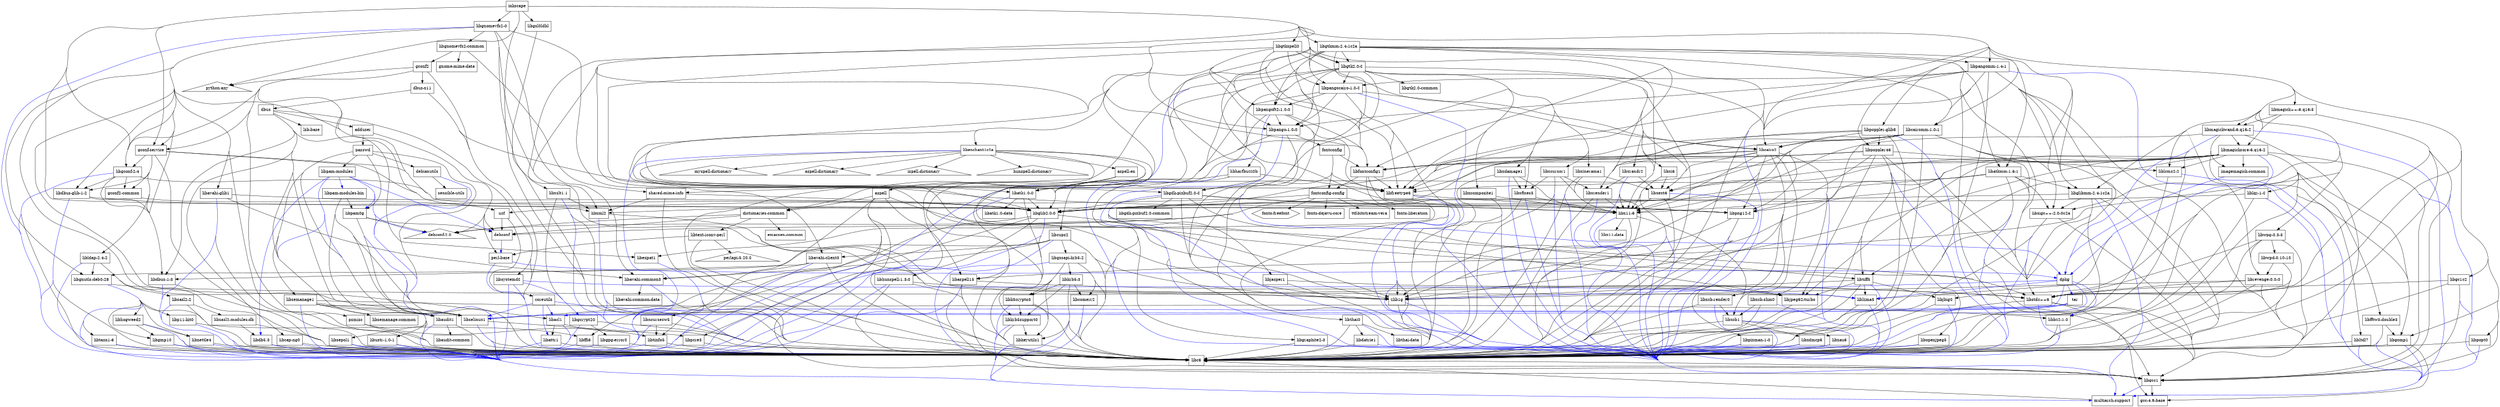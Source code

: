 digraph packages {
concentrate=true;
size="30,40";
"inkscape" -> "python:any";
"inkscape" -> "gconf-service";
"inkscape" -> "libaspell15";
"inkscape" -> "libatk1.0-0";
"inkscape" -> "libatkmm-1.6-1";
"inkscape" -> "libc6";
"inkscape" -> "libcairo2";
"inkscape" -> "libcairomm-1.0-1";
"inkscape" -> "libfontconfig1";
"inkscape" -> "libfreetype6";
"inkscape" -> "libgc1c2";
"inkscape" -> "libgcc1";
"inkscape" -> "libgconf-2-4";
"inkscape" -> "libgdk-pixbuf2.0-0";
"inkscape" -> "libglib2.0-0";
"inkscape" -> "libglibmm-2.4-1c2a";
"inkscape" -> "libgnomevfs2-0";
"inkscape" -> "libgomp1";
"inkscape" -> "libgsl0ldbl";
"inkscape" -> "libgtk2.0-0";
"inkscape" -> "libgtkmm-2.4-1c2a";
"inkscape" -> "libgtkspell0";
"inkscape" -> "liblcms2-2";
"inkscape" -> "libmagick++-6.q16-5";
"inkscape" -> "libmagickcore-6.q16-2";
"inkscape" -> "libmagickwand-6.q16-2";
"inkscape" -> "libpango-1.0-0";
"inkscape" -> "libpangocairo-1.0-0";
"inkscape" -> "libpangoft2-1.0-0";
"inkscape" -> "libpangomm-1.4-1";
"inkscape" -> "libpng12-0";
"inkscape" -> "libpoppler-glib8";
"inkscape" -> "libpoppler46";
"inkscape" -> "libpopt0";
"inkscape" -> "librevenge-0.0-0";
"inkscape" -> "libsigc++-2.0-0c2a";
"inkscape" -> "libstdc++6";
"inkscape" -> "libwpg-0.3-3";
"inkscape" -> "libx11-6";
"inkscape" -> "libxml2";
"inkscape" -> "libxslt1.1";
"inkscape" -> "zlib1g";
"libcairo2" -> "libc6";
"libcairo2" -> "libfontconfig1";
"libcairo2" -> "libfreetype6";
"libcairo2" -> "libpixman-1-0";
"libcairo2" -> "libpng12-0";
"libcairo2" -> "libx11-6";
"libcairo2" -> "libxcb-render0";
"libcairo2" -> "libxcb-shm0";
"libcairo2" -> "libxcb1";
"libcairo2" -> "libxext6";
"libcairo2" -> "libxrender1";
"libcairo2" -> "zlib1g";
"libcairo2" -> "multiarch-support"[color=blue];
"libxml2" -> "libc6";
"libxml2" -> "liblzma5";
"libxml2" -> "zlib1g";
"libxml2" -> "multiarch-support"[color=blue];
"libgsl0ldbl" -> "libc6";
"libgtk2.0-0" -> "libgtk2.0-common";
"libgtk2.0-0" -> "libatk1.0-0";
"libgtk2.0-0" -> "libc6";
"libgtk2.0-0" -> "libcairo2";
"libgtk2.0-0" -> "libcups2";
"libgtk2.0-0" -> "libfontconfig1";
"libgtk2.0-0" -> "libfreetype6";
"libgtk2.0-0" -> "libgdk-pixbuf2.0-0";
"libgtk2.0-0" -> "libglib2.0-0";
"libgtk2.0-0" -> "libpango-1.0-0";
"libgtk2.0-0" -> "libpangocairo-1.0-0";
"libgtk2.0-0" -> "libpangoft2-1.0-0";
"libgtk2.0-0" -> "libx11-6";
"libgtk2.0-0" -> "libxcomposite1";
"libgtk2.0-0" -> "libxcursor1";
"libgtk2.0-0" -> "libxdamage1";
"libgtk2.0-0" -> "libxext6";
"libgtk2.0-0" -> "libxfixes3";
"libgtk2.0-0" -> "libxi6";
"libgtk2.0-0" -> "libxinerama1";
"libgtk2.0-0" -> "libxrandr2";
"libgtk2.0-0" -> "libxrender1";
"libgtk2.0-0" -> "shared-mime-info";
"libgtk2.0-0" -> "multiarch-support"[color=blue];
"libatkmm-1.6-1" -> "libatk1.0-0";
"libatkmm-1.6-1" -> "libc6";
"libatkmm-1.6-1" -> "libgcc1";
"libatkmm-1.6-1" -> "libglib2.0-0";
"libatkmm-1.6-1" -> "libglibmm-2.4-1c2a";
"libatkmm-1.6-1" -> "libsigc++-2.0-0c2a";
"libatkmm-1.6-1" -> "libstdc++6";
"libatkmm-1.6-1" -> "multiarch-support"[color=blue];
"libxcb-shm0" -> "libc6";
"libxcb-shm0" -> "libxcb1";
"libxcb-shm0" -> "multiarch-support"[color=blue];
"libgnomevfs2-0" -> "gconf-service";
"libgnomevfs2-0" -> "libacl1";
"libgnomevfs2-0" -> "libavahi-client3";
"libgnomevfs2-0" -> "libavahi-common3";
"libgnomevfs2-0" -> "libavahi-glib1";
"libgnomevfs2-0" -> "libc6";
"libgnomevfs2-0" -> "libdbus-1-3";
"libgnomevfs2-0" -> "libdbus-glib-1-2";
"libgnomevfs2-0" -> "libgconf-2-4";
"libgnomevfs2-0" -> "libglib2.0-0";
"libgnomevfs2-0" -> "libgnutls-deb0-28";
"libgnomevfs2-0" -> "libselinux1";
"libgnomevfs2-0" -> "libxml2";
"libgnomevfs2-0" -> "zlib1g";
"libgnomevfs2-0" -> "libgnomevfs2-common";
"libgnomevfs2-0" -> "multiarch-support"[color=blue];
"libgconf-2-4" -> "libc6";
"libgconf-2-4" -> "libdbus-1-3";
"libgconf-2-4" -> "libdbus-glib-1-2";
"libgconf-2-4" -> "libglib2.0-0";
"libgconf-2-4" -> "gconf2-common";
"libgconf-2-4" -> "multiarch-support"[color=blue];
"libxslt1.1" -> "libc6";
"libxslt1.1" -> "libgcrypt20";
"libxslt1.1" -> "libxml2";
"libxslt1.1" -> "multiarch-support"[color=blue];
"libmagickwand-6.q16-2" -> "libc6";
"libmagickwand-6.q16-2" -> "libgcc1";
"libmagickwand-6.q16-2" -> "libgomp1";
"libmagickwand-6.q16-2" -> "libmagickcore-6.q16-2";
"libmagickwand-6.q16-2" -> "libx11-6";
"libmagickwand-6.q16-2" -> "imagemagick-common";
"libmagickwand-6.q16-2" -> "multiarch-support"[color=blue];
"libmagickwand-6.q16-2" -> "dpkg"[color=blue];
"libxinerama1" -> "libc6";
"libxinerama1" -> "libx11-6";
"libxinerama1" -> "libxext6";
"libxinerama1" -> "multiarch-support"[color=blue];
"libgdk-pixbuf2.0-0" -> "libc6";
"libgdk-pixbuf2.0-0" -> "libglib2.0-0";
"libgdk-pixbuf2.0-0" -> "libjasper1";
"libgdk-pixbuf2.0-0" -> "libjpeg62-turbo";
"libgdk-pixbuf2.0-0" -> "libpng12-0";
"libgdk-pixbuf2.0-0" -> "libtiff5";
"libgdk-pixbuf2.0-0" -> "libx11-6";
"libgdk-pixbuf2.0-0" -> "libgdk-pixbuf2.0-common";
"libgdk-pixbuf2.0-0" -> "multiarch-support"[color=blue];
"zlib1g" -> "libc6";
"zlib1g" -> "multiarch-support"[color=blue];
"libxcomposite1" -> "libc6";
"libxcomposite1" -> "libx11-6";
"libxcomposite1" -> "multiarch-support"[color=blue];
"libxdamage1" -> "libc6";
"libxdamage1" -> "libx11-6";
"libxdamage1" -> "libxfixes3";
"libxdamage1" -> "multiarch-support"[color=blue];
"libmagick++-6.q16-5" -> "libc6";
"libmagick++-6.q16-5" -> "libgcc1";
"libmagick++-6.q16-5" -> "libmagickcore-6.q16-2";
"libmagick++-6.q16-5" -> "libmagickwand-6.q16-2";
"libmagick++-6.q16-5" -> "libstdc++6";
"libmagick++-6.q16-5" -> "multiarch-support"[color=blue];
"libjpeg62-turbo" -> "libc6";
"imagemagick-common" -> "dpkg"[color=blue];
"libstdc++6" -> "gcc-4.9-base";
"libstdc++6" -> "libc6";
"libstdc++6" -> "libgcc1";
"libstdc++6" -> "multiarch-support"[color=blue];
"libmagickcore-6.q16-2" -> "libbz2-1.0";
"libmagickcore-6.q16-2" -> "libc6";
"libmagickcore-6.q16-2" -> "libfftw3-double3";
"libmagickcore-6.q16-2" -> "libfontconfig1";
"libmagickcore-6.q16-2" -> "libfreetype6";
"libmagickcore-6.q16-2" -> "libgcc1";
"libmagickcore-6.q16-2" -> "libgomp1";
"libmagickcore-6.q16-2" -> "libjbig0";
"libmagickcore-6.q16-2" -> "libjpeg62-turbo";
"libmagickcore-6.q16-2" -> "liblcms2-2";
"libmagickcore-6.q16-2" -> "liblqr-1-0";
"libmagickcore-6.q16-2" -> "libltdl7";
"libmagickcore-6.q16-2" -> "liblzma5";
"libmagickcore-6.q16-2" -> "libpng12-0";
"libmagickcore-6.q16-2" -> "libtiff5";
"libmagickcore-6.q16-2" -> "libx11-6";
"libmagickcore-6.q16-2" -> "libxext6";
"libmagickcore-6.q16-2" -> "libxml2";
"libmagickcore-6.q16-2" -> "zlib1g";
"libmagickcore-6.q16-2" -> "imagemagick-common";
"libmagickcore-6.q16-2" -> "multiarch-support"[color=blue];
"libmagickcore-6.q16-2" -> "dpkg"[color=blue];
"libx11-6" -> "libc6";
"libx11-6" -> "libxcb1";
"libx11-6" -> "libx11-data";
"libx11-6" -> "multiarch-support"[color=blue];
"libxrandr2" -> "libc6";
"libxrandr2" -> "libx11-6";
"libxrandr2" -> "libxext6";
"libxrandr2" -> "libxrender1";
"libxrandr2" -> "multiarch-support"[color=blue];
"shared-mime-info" -> "libc6";
"shared-mime-info" -> "libglib2.0-0";
"shared-mime-info" -> "libxml2";
"libgcrypt20" -> "libc6";
"libgcrypt20" -> "libgpg-error0";
"libgcrypt20" -> "multiarch-support"[color=blue];
"libpangomm-1.4-1" -> "libc6";
"libpangomm-1.4-1" -> "libcairo2";
"libpangomm-1.4-1" -> "libcairomm-1.0-1";
"libpangomm-1.4-1" -> "libgcc1";
"libpangomm-1.4-1" -> "libglib2.0-0";
"libpangomm-1.4-1" -> "libglibmm-2.4-1c2a";
"libpangomm-1.4-1" -> "libpango-1.0-0";
"libpangomm-1.4-1" -> "libpangocairo-1.0-0";
"libpangomm-1.4-1" -> "libsigc++-2.0-0c2a";
"libpangomm-1.4-1" -> "libstdc++6";
"libpangomm-1.4-1" -> "multiarch-support"[color=blue];
"liblqr-1-0" -> "libc6";
"liblqr-1-0" -> "libglib2.0-0";
"liblqr-1-0" -> "multiarch-support"[color=blue];
"libdbus-glib-1-2" -> "libc6";
"libdbus-glib-1-2" -> "libdbus-1-3";
"libdbus-glib-1-2" -> "libglib2.0-0";
"libdbus-glib-1-2" -> "multiarch-support"[color=blue];
"liblcms2-2" -> "libc6";
"liblcms2-2" -> "multiarch-support"[color=blue];
"libxfixes3" -> "libc6";
"libxfixes3" -> "libx11-6";
"libxfixes3" -> "multiarch-support"[color=blue];
"multiarch-support" -> "libc6";
"libatk1.0-0" -> "libc6";
"libatk1.0-0" -> "libglib2.0-0";
"libatk1.0-0" -> "libatk1.0-data";
"libatk1.0-0" -> "multiarch-support"[color=blue];
"libwpg-0.3-3" -> "libc6";
"libwpg-0.3-3" -> "libgcc1";
"libwpg-0.3-3" -> "librevenge-0.0-0";
"libwpg-0.3-3" -> "libstdc++6";
"libwpg-0.3-3" -> "libwpd-0.10-10";
"libgtkmm-2.4-1c2a" -> "libatk1.0-0";
"libgtkmm-2.4-1c2a" -> "libatkmm-1.6-1";
"libgtkmm-2.4-1c2a" -> "libc6";
"libgtkmm-2.4-1c2a" -> "libcairo2";
"libgtkmm-2.4-1c2a" -> "libcairomm-1.0-1";
"libgtkmm-2.4-1c2a" -> "libfontconfig1";
"libgtkmm-2.4-1c2a" -> "libfreetype6";
"libgtkmm-2.4-1c2a" -> "libgcc1";
"libgtkmm-2.4-1c2a" -> "libgdk-pixbuf2.0-0";
"libgtkmm-2.4-1c2a" -> "libglib2.0-0";
"libgtkmm-2.4-1c2a" -> "libglibmm-2.4-1c2a";
"libgtkmm-2.4-1c2a" -> "libgtk2.0-0";
"libgtkmm-2.4-1c2a" -> "libpango-1.0-0";
"libgtkmm-2.4-1c2a" -> "libpangocairo-1.0-0";
"libgtkmm-2.4-1c2a" -> "libpangoft2-1.0-0";
"libgtkmm-2.4-1c2a" -> "libpangomm-1.4-1";
"libgtkmm-2.4-1c2a" -> "libsigc++-2.0-0c2a";
"libgtkmm-2.4-1c2a" -> "libstdc++6";
"libgtkmm-2.4-1c2a" -> "multiarch-support"[color=blue];
"libxext6" -> "libc6";
"libxext6" -> "libx11-6";
"libxext6" -> "multiarch-support"[color=blue];
"gconf2-common" -> "ucf";
"libaspell15" -> "libc6";
"libaspell15" -> "libgcc1";
"libaspell15" -> "libstdc++6";
"libaspell15" -> "multiarch-support"[color=blue];
"libltdl7" -> "libc6";
"libltdl7" -> "multiarch-support"[color=blue];
"libgnutls-deb0-28" -> "libc6";
"libgnutls-deb0-28" -> "libgmp10";
"libgnutls-deb0-28" -> "libhogweed2";
"libgnutls-deb0-28" -> "libnettle4";
"libgnutls-deb0-28" -> "libp11-kit0";
"libgnutls-deb0-28" -> "libtasn1-6";
"libgnutls-deb0-28" -> "zlib1g";
"libgnutls-deb0-28" -> "multiarch-support"[color=blue];
"dpkg" -> "libbz2-1.0"[color=blue];
"dpkg" -> "libc6"[color=blue];
"dpkg" -> "liblzma5"[color=blue];
"dpkg" -> "libselinux1"[color=blue];
"dpkg" -> "zlib1g"[color=blue];
"dpkg" -> "tar"[color=blue];
"libcairomm-1.0-1" -> "libc6";
"libcairomm-1.0-1" -> "libcairo2";
"libcairomm-1.0-1" -> "libfreetype6";
"libcairomm-1.0-1" -> "libgcc1";
"libcairomm-1.0-1" -> "libpng12-0";
"libcairomm-1.0-1" -> "libsigc++-2.0-0c2a";
"libcairomm-1.0-1" -> "libstdc++6";
"libcairomm-1.0-1" -> "libx11-6";
"libcairomm-1.0-1" -> "libxext6";
"libcairomm-1.0-1" -> "libxrender1";
"libcairomm-1.0-1" -> "zlib1g";
"libpopt0" -> "libc6";
"libpopt0" -> "multiarch-support"[color=blue];
"libgomp1" -> "gcc-4.9-base";
"libgomp1" -> "libc6";
"libgomp1" -> "multiarch-support"[color=blue];
"libxi6" -> "libc6";
"libxi6" -> "libx11-6";
"libxi6" -> "libxext6";
"libxi6" -> "multiarch-support"[color=blue];
"libpng12-0" -> "libc6";
"libpng12-0" -> "zlib1g";
"libpng12-0" -> "multiarch-support"[color=blue];
"libpango-1.0-0" -> "fontconfig";
"libpango-1.0-0" -> "libc6";
"libpango-1.0-0" -> "libglib2.0-0";
"libpango-1.0-0" -> "libthai0";
"libpango-1.0-0" -> "multiarch-support"[color=blue];
"libxcursor1" -> "libc6";
"libxcursor1" -> "libx11-6";
"libxcursor1" -> "libxfixes3";
"libxcursor1" -> "libxrender1";
"libxcursor1" -> "multiarch-support"[color=blue];
"libacl1" -> "libattr1";
"libacl1" -> "libc6";
"libacl1" -> "multiarch-support"[color=blue];
"libgc1c2" -> "libc6";
"libgc1c2" -> "libgcc1";
"libgc1c2" -> "libstdc++6";
"libgc1c2" -> "multiarch-support"[color=blue];
"libattr1" -> "libc6";
"libattr1" -> "multiarch-support"[color=blue];
"libfontconfig1" -> "libc6";
"libfontconfig1" -> "libexpat1";
"libfontconfig1" -> "libfreetype6";
"libfontconfig1" -> "fontconfig-config";
"libfontconfig1" -> "multiarch-support"[color=blue];
"librevenge-0.0-0" -> "libc6";
"librevenge-0.0-0" -> "libgcc1";
"librevenge-0.0-0" -> "libstdc++6";
"librevenge-0.0-0" -> "zlib1g";
"libcups2" -> "libavahi-client3";
"libcups2" -> "libavahi-common3";
"libcups2" -> "libc6";
"libcups2" -> "libgnutls-deb0-28";
"libcups2" -> "libgssapi-krb5-2";
"libcups2" -> "zlib1g";
"libcups2" -> "multiarch-support"[color=blue];
"libtiff5" -> "libc6";
"libtiff5" -> "libjbig0";
"libtiff5" -> "libjpeg62-turbo";
"libtiff5" -> "liblzma5";
"libtiff5" -> "zlib1g";
"libtiff5" -> "multiarch-support"[color=blue];
"libfftw3-double3" -> "libc6";
"libfftw3-double3" -> "libgomp1";
"libfftw3-double3" -> "multiarch-support"[color=blue];
"libselinux1" -> "libc6";
"libselinux1" -> "libpcre3";
"libselinux1" -> "multiarch-support"[color=blue];
"libglibmm-2.4-1c2a" -> "libc6";
"libglibmm-2.4-1c2a" -> "libgcc1";
"libglibmm-2.4-1c2a" -> "libglib2.0-0";
"libglibmm-2.4-1c2a" -> "libsigc++-2.0-0c2a";
"libglibmm-2.4-1c2a" -> "libstdc++6";
"libglibmm-2.4-1c2a" -> "multiarch-support"[color=blue];
"libfreetype6" -> "libc6";
"libfreetype6" -> "libpng12-0";
"libfreetype6" -> "zlib1g";
"libfreetype6" -> "multiarch-support"[color=blue];
"libxcb1" -> "libc6";
"libxcb1" -> "libxau6";
"libxcb1" -> "libxdmcp6";
"libxcb1" -> "multiarch-support"[color=blue];
"libbz2-1.0" -> "libc6";
"libbz2-1.0" -> "multiarch-support"[color=blue];
"libgcc1" -> "gcc-4.9-base";
"libgcc1" -> "libc6";
"libgcc1" -> "multiarch-support"[color=blue];
"libpangocairo-1.0-0" -> "libc6";
"libpangocairo-1.0-0" -> "libcairo2";
"libpangocairo-1.0-0" -> "libfontconfig1";
"libpangocairo-1.0-0" -> "libfreetype6";
"libpangocairo-1.0-0" -> "libglib2.0-0";
"libpangocairo-1.0-0" -> "libpango-1.0-0";
"libpangocairo-1.0-0" -> "libpangoft2-1.0-0";
"libpangocairo-1.0-0" -> "multiarch-support"[color=blue];
"libsigc++-2.0-0c2a" -> "libc6";
"libsigc++-2.0-0c2a" -> "libgcc1";
"libsigc++-2.0-0c2a" -> "libstdc++6";
"libsigc++-2.0-0c2a" -> "multiarch-support"[color=blue];
"fontconfig" -> "libc6";
"fontconfig" -> "libfontconfig1";
"fontconfig" -> "libfreetype6";
"fontconfig" -> "fontconfig-config";
"fontconfig" -> "dpkg"[color=blue];
"libc6" -> "libgcc1";
"libglib2.0-0" -> "libc6";
"libglib2.0-0" -> "libffi6";
"libglib2.0-0" -> "libpcre3";
"libglib2.0-0" -> "libselinux1";
"libglib2.0-0" -> "zlib1g";
"libglib2.0-0" -> "multiarch-support"[color=blue];
"libpoppler-glib8" -> "libc6";
"libpoppler-glib8" -> "libcairo2";
"libpoppler-glib8" -> "libfreetype6";
"libpoppler-glib8" -> "libglib2.0-0";
"libpoppler-glib8" -> "libpoppler46";
"libpoppler-glib8" -> "libstdc++6";
"libpoppler-glib8" -> "multiarch-support"[color=blue];
"libpoppler46" -> "libc6";
"libpoppler46" -> "libfontconfig1";
"libpoppler46" -> "libfreetype6";
"libpoppler46" -> "libjpeg62-turbo";
"libpoppler46" -> "liblcms2-2";
"libpoppler46" -> "libopenjpeg5";
"libpoppler46" -> "libpng12-0";
"libpoppler46" -> "libstdc++6";
"libpoppler46" -> "libtiff5";
"libpoppler46" -> "multiarch-support"[color=blue];
"libxcb-render0" -> "libc6";
"libxcb-render0" -> "libxcb1";
"libxcb-render0" -> "multiarch-support"[color=blue];
"libxrender1" -> "libc6";
"libxrender1" -> "libx11-6";
"libxrender1" -> "multiarch-support"[color=blue];
"libdbus-1-3" -> "libc6";
"libdbus-1-3" -> "multiarch-support"[color=blue];
"libavahi-glib1" -> "libavahi-common3";
"libavahi-glib1" -> "libc6";
"libavahi-glib1" -> "libglib2.0-0";
"libavahi-glib1" -> "multiarch-support"[color=blue];
"fontconfig-config" -> "debconf";
"fontconfig-config" -> "debconf-2.0";
"fontconfig-config" -> "ucf";
"fontconfig-config" -> "fonts-dejavu-core";
"fontconfig-config" -> "ttf-bitstream-vera";
"fontconfig-config" -> "fonts-liberation";
"fontconfig-config" -> "fonts-freefont";
"libthai0" -> "libthai-data";
"libthai0" -> "libc6";
"libthai0" -> "libdatrie1";
"libthai0" -> "multiarch-support"[color=blue];
"liblzma5" -> "libc6";
"liblzma5" -> "multiarch-support"[color=blue];
"gconf-service" -> "libc6";
"gconf-service" -> "libdbus-1-3";
"gconf-service" -> "libdbus-glib-1-2";
"gconf-service" -> "libgconf-2-4";
"gconf-service" -> "libglib2.0-0";
"gconf-service" -> "libldap-2.4-2";
"gconf-service" -> "libxml2";
"gconf-service" -> "gconf2-common";
"libpixman-1-0" -> "libc6";
"libpixman-1-0" -> "multiarch-support"[color=blue];
"libldap-2.4-2" -> "libc6";
"libldap-2.4-2" -> "libgnutls-deb0-28";
"libldap-2.4-2" -> "libsasl2-2";
"libldap-2.4-2" -> "multiarch-support"[color=blue];
"libpangoft2-1.0-0" -> "libc6";
"libpangoft2-1.0-0" -> "libfontconfig1";
"libpangoft2-1.0-0" -> "libfreetype6";
"libpangoft2-1.0-0" -> "libglib2.0-0";
"libpangoft2-1.0-0" -> "libharfbuzz0b";
"libpangoft2-1.0-0" -> "libpango-1.0-0";
"libpangoft2-1.0-0" -> "multiarch-support"[color=blue];
"libgtkspell0" -> "libatk1.0-0";
"libgtkspell0" -> "libc6";
"libgtkspell0" -> "libcairo2";
"libgtkspell0" -> "libenchant1c2a";
"libgtkspell0" -> "libfontconfig1";
"libgtkspell0" -> "libfreetype6";
"libgtkspell0" -> "libgdk-pixbuf2.0-0";
"libgtkspell0" -> "libglib2.0-0";
"libgtkspell0" -> "libgtk2.0-0";
"libgtkspell0" -> "libpango-1.0-0";
"libgtkspell0" -> "libpangocairo-1.0-0";
"libgtkspell0" -> "libpangoft2-1.0-0";
"libwpd-0.10-10" -> "libc6";
"libwpd-0.10-10" -> "libgcc1";
"libwpd-0.10-10" -> "librevenge-0.0-0";
"libwpd-0.10-10" -> "libstdc++6";
"libxdmcp6" -> "libc6";
"libxdmcp6" -> "multiarch-support"[color=blue];
"libavahi-client3" -> "libavahi-common3";
"libavahi-client3" -> "libc6";
"libavahi-client3" -> "libdbus-1-3";
"libavahi-client3" -> "multiarch-support"[color=blue];
"libgmp10" -> "libc6";
"libgmp10" -> "multiarch-support"[color=blue];
"libhogweed2" -> "libc6";
"libhogweed2" -> "libgmp10";
"libhogweed2" -> "libnettle4";
"libhogweed2" -> "multiarch-support"[color=blue];
"libjasper1" -> "libc6";
"libjasper1" -> "libjpeg62-turbo";
"libjasper1" -> "multiarch-support"[color=blue];
"libp11-kit0" -> "libc6";
"libp11-kit0" -> "libffi6";
"libp11-kit0" -> "multiarch-support"[color=blue];
"libgnomevfs2-common" -> "gconf2";
"libgnomevfs2-common" -> "gnome-mime-data";
"libgnomevfs2-common" -> "shared-mime-info";
"libavahi-common3" -> "libc6";
"libavahi-common3" -> "libavahi-common-data";
"libavahi-common3" -> "multiarch-support"[color=blue];
"libnettle4" -> "libc6";
"libnettle4" -> "multiarch-support"[color=blue];
"libgpg-error0" -> "libc6";
"libgpg-error0" -> "multiarch-support"[color=blue];
"ucf" -> "debconf";
"ucf" -> "coreutils";
"libsasl2-2" -> "libc6";
"libsasl2-2" -> "libsasl2-modules-db";
"libsasl2-2" -> "multiarch-support"[color=blue];
"libexpat1" -> "libc6";
"libexpat1" -> "multiarch-support"[color=blue];
"libjbig0" -> "libc6";
"libjbig0" -> "multiarch-support"[color=blue];
"libdatrie1" -> "libc6";
"libdatrie1" -> "multiarch-support"[color=blue];
"libtasn1-6" -> "libc6";
"libtasn1-6" -> "multiarch-support"[color=blue];
"libpcre3" -> "libc6";
"libpcre3" -> "multiarch-support"[color=blue];
"tar" -> "libacl1"[color=blue];
"tar" -> "libc6"[color=blue];
"tar" -> "libselinux1"[color=blue];
"libffi6" -> "libc6";
"libffi6" -> "multiarch-support"[color=blue];
"gconf2" -> "gconf-service";
"gconf2" -> "libc6";
"gconf2" -> "libgconf-2-4";
"gconf2" -> "libglib2.0-0";
"gconf2" -> "libxml2";
"gconf2" -> "psmisc";
"gconf2" -> "dbus-x11";
"gconf2" -> "python:any";
"libsasl2-modules-db" -> "libc6";
"libsasl2-modules-db" -> "libdb5.3";
"libxau6" -> "libc6";
"libxau6" -> "multiarch-support"[color=blue];
"libgssapi-krb5-2" -> "libc6";
"libgssapi-krb5-2" -> "libcomerr2";
"libgssapi-krb5-2" -> "libk5crypto3";
"libgssapi-krb5-2" -> "libkeyutils1";
"libgssapi-krb5-2" -> "libkrb5-3";
"libgssapi-krb5-2" -> "libkrb5support0";
"libgssapi-krb5-2" -> "multiarch-support"[color=blue];
"debconf" -> "perl-base"[color=blue];
"coreutils" -> "libacl1"[color=blue];
"coreutils" -> "libattr1"[color=blue];
"coreutils" -> "libc6"[color=blue];
"coreutils" -> "libselinux1"[color=blue];
"libkrb5-3" -> "libc6";
"libkrb5-3" -> "libcomerr2";
"libkrb5-3" -> "libk5crypto3";
"libkrb5-3" -> "libkeyutils1";
"libkrb5-3" -> "libkrb5support0";
"libkrb5-3" -> "multiarch-support"[color=blue];
"libcomerr2" -> "libc6";
"libcomerr2" -> "multiarch-support"[color=blue];
"libopenjpeg5" -> "libc6";
"libopenjpeg5" -> "multiarch-support"[color=blue];
"psmisc" -> "libc6";
"psmisc" -> "libtinfo5";
"libenchant1c2a" -> "aspell-en";
"libenchant1c2a" -> "myspell-dictionary";
"libenchant1c2a" -> "aspell-dictionary";
"libenchant1c2a" -> "ispell-dictionary";
"libenchant1c2a" -> "hunspell-dictionary";
"libenchant1c2a" -> "libaspell15";
"libenchant1c2a" -> "libc6";
"libenchant1c2a" -> "libgcc1";
"libenchant1c2a" -> "libglib2.0-0";
"libenchant1c2a" -> "libhunspell-1.3-0";
"libenchant1c2a" -> "libstdc++6";
"libenchant1c2a" -> "zlib1g";
"libenchant1c2a" -> "multiarch-support"[color=blue];
"libharfbuzz0b" -> "libc6";
"libharfbuzz0b" -> "libfreetype6";
"libharfbuzz0b" -> "libglib2.0-0";
"libharfbuzz0b" -> "libgraphite2-3";
"libharfbuzz0b" -> "multiarch-support"[color=blue];
"dbus-x11" -> "libc6";
"dbus-x11" -> "libx11-6";
"dbus-x11" -> "dbus";
"aspell-en" -> "aspell";
"aspell-en" -> "dictionaries-common";
"libkeyutils1" -> "libc6";
"libkeyutils1" -> "multiarch-support"[color=blue];
"libkrb5support0" -> "libc6";
"libkrb5support0" -> "libkeyutils1";
"libkrb5support0" -> "multiarch-support"[color=blue];
"libk5crypto3" -> "libc6";
"libk5crypto3" -> "libkeyutils1";
"libk5crypto3" -> "libkrb5support0";
"libk5crypto3" -> "multiarch-support"[color=blue];
"libhunspell-1.3-0" -> "libc6";
"libhunspell-1.3-0" -> "libgcc1";
"libhunspell-1.3-0" -> "libstdc++6";
"libhunspell-1.3-0" -> "multiarch-support"[color=blue];
"libdb5.3" -> "libc6";
"libdb5.3" -> "multiarch-support"[color=blue];
"libtinfo5" -> "libc6";
"libtinfo5" -> "multiarch-support"[color=blue];
"aspell" -> "libaspell15";
"aspell" -> "libc6";
"aspell" -> "libgcc1";
"aspell" -> "libncursesw5";
"aspell" -> "libstdc++6";
"aspell" -> "libtinfo5";
"aspell" -> "dictionaries-common";
"perl-base" -> "libc6"[color=blue];
"perl-base" -> "dpkg"[color=blue];
"libgraphite2-3" -> "libc6";
"libgraphite2-3" -> "multiarch-support"[color=blue];
"dbus" -> "libaudit1";
"dbus" -> "libc6";
"dbus" -> "libcap-ng0";
"dbus" -> "libdbus-1-3";
"dbus" -> "libexpat1";
"dbus" -> "libselinux1";
"dbus" -> "libsystemd0";
"dbus" -> "adduser";
"dbus" -> "lsb-base";
"adduser" -> "perl-base";
"adduser" -> "passwd";
"adduser" -> "debconf";
"adduser" -> "debconf-2.0";
"libcap-ng0" -> "libc6";
"libcap-ng0" -> "multiarch-support"[color=blue];
"libncursesw5" -> "libtinfo5";
"libncursesw5" -> "libc6";
"libncursesw5" -> "multiarch-support"[color=blue];
"libaudit1" -> "libaudit-common";
"libaudit1" -> "libc6";
"libaudit1" -> "multiarch-support"[color=blue];
"dictionaries-common" -> "debconf";
"dictionaries-common" -> "debconf-2.0";
"dictionaries-common" -> "libtext-iconv-perl";
"dictionaries-common" -> "emacsen-common";
"libtext-iconv-perl" -> "libc6";
"libtext-iconv-perl" -> "perl-base";
"libtext-iconv-perl" -> "perlapi-5.20.0";
"passwd" -> "libaudit1";
"passwd" -> "libc6";
"passwd" -> "libpam0g";
"passwd" -> "libselinux1";
"passwd" -> "libsemanage1";
"passwd" -> "libpam-modules";
"passwd" -> "debianutils";
"libsemanage1" -> "libsemanage-common";
"libsemanage1" -> "libaudit1";
"libsemanage1" -> "libbz2-1.0";
"libsemanage1" -> "libc6";
"libsemanage1" -> "libselinux1";
"libsemanage1" -> "libsepol1";
"libsemanage1" -> "libustr-1.0-1";
"libsemanage1" -> "multiarch-support"[color=blue];
"libsystemd0" -> "libc6"[color=blue];
"libsystemd0" -> "libgcrypt20"[color=blue];
"libsystemd0" -> "liblzma5"[color=blue];
"libsystemd0" -> "multiarch-support"[color=blue];
"debianutils" -> "sensible-utils";
"debianutils" -> "libc6"[color=blue];
"libustr-1.0-1" -> "libc6";
"libustr-1.0-1" -> "multiarch-support"[color=blue];
"libpam0g" -> "libaudit1";
"libpam0g" -> "libc6";
"libpam0g" -> "debconf";
"libpam0g" -> "debconf-2.0";
"libpam0g" -> "multiarch-support"[color=blue];
"libsepol1" -> "libc6";
"libsepol1" -> "multiarch-support"[color=blue];
"libpam-modules" -> "libaudit1"[color=blue];
"libpam-modules" -> "libc6"[color=blue];
"libpam-modules" -> "libdb5.3"[color=blue];
"libpam-modules" -> "libpam0g"[color=blue];
"libpam-modules" -> "libselinux1"[color=blue];
"libpam-modules" -> "debconf"[color=blue];
"libpam-modules" -> "debconf-2.0"[color=blue];
"libpam-modules" -> "libpam-modules-bin"[color=blue];
"libpam-modules-bin" -> "libaudit1";
"libpam-modules-bin" -> "libc6";
"libpam-modules-bin" -> "libpam0g";
"libpam-modules-bin" -> "libselinux1";
"libhunspell-1.3-0" [shape=box];
"emacsen-common" [shape=box];
"libpangomm-1.4-1" [shape=box];
"libdb5.3" [shape=box];
"liblqr-1-0" [shape=box];
"ttf-bitstream-vera" [shape=box];
"libdbus-glib-1-2" [shape=box];
"libtinfo5" [shape=box];
"gconf2" [shape=box];
"libsasl2-modules-db" [shape=box];
"debianutils" [shape=box];
"liblcms2-2" [shape=box];
"libsemanage-common" [shape=box];
"libustr-1.0-1" [shape=box];
"libxfixes3" [shape=box];
"multiarch-support" [shape=box];
"libatk1.0-0" [shape=box];
"libwpg-0.3-3" [shape=box];
"libxau6" [shape=box];
"libgtkmm-2.4-1c2a" [shape=box];
"aspell" [shape=box];
"perl-base" [shape=box];
"libpam0g" [shape=box];
"libgraphite2-3" [shape=box];
"libxext6" [shape=box];
"gconf2-common" [shape=box];
"dbus" [shape=box];
"libaspell15" [shape=box];
"libltdl7" [shape=box];
"libgnutls-deb0-28" [shape=box];
"libgssapi-krb5-2" [shape=box];
"aspell-dictionary" [shape=triangle];
"dpkg" [shape=box];
"libcairomm-1.0-1" [shape=box];
"libpopt0" [shape=box];
"libgomp1" [shape=box];
"libxi6" [shape=box];
"debconf" [shape=box];
"libpng12-0" [shape=box];
"libpango-1.0-0" [shape=box];
"libxcursor1" [shape=box];
"adduser" [shape=box];
"libacl1" [shape=box];
"coreutils" [shape=box];
"libgc1c2" [shape=box];
"libkrb5-3" [shape=box];
"libattr1" [shape=box];
"libgdk-pixbuf2.0-common" [shape=box];
"libfontconfig1" [shape=box];
"librevenge-0.0-0" [shape=box];
"libcups2" [shape=box];
"sensible-utils" [shape=box];
"libtiff5" [shape=box];
"libcomerr2" [shape=box];
"libfftw3-double3" [shape=box];
"libselinux1" [shape=box];
"libglibmm-2.4-1c2a" [shape=box];
"libcap-ng0" [shape=box];
"libx11-data" [shape=box];
"libopenjpeg5" [shape=box];
"libfreetype6" [shape=box];
"libxcb1" [shape=box];
"libbz2-1.0" [shape=box];
"libncursesw5" [shape=box];
"libgcc1" [shape=box];
"libpangocairo-1.0-0" [shape=box];
"libsigc++-2.0-0c2a" [shape=box];
"fontconfig" [shape=box];
"fonts-freefont" [shape=hexagon];
"fonts-liberation" [shape=box];
"libc6" [shape=box];
"libglib2.0-0" [shape=box];
"libsepol1" [shape=box];
"psmisc" [shape=box];
"libpoppler-glib8" [shape=box];
"libgtk2.0-common" [shape=box];
"libpoppler46" [shape=box];
"libenchant1c2a" [shape=box];
"libatk1.0-data" [shape=box];
"libxcb-render0" [shape=box];
"libxrender1" [shape=box];
"libdbus-1-3" [shape=box];
"libavahi-glib1" [shape=box];
"fontconfig-config" [shape=box];
"libthai0" [shape=box];
"liblzma5" [shape=box];
"libharfbuzz0b" [shape=box];
"gconf-service" [shape=box];
"libpixman-1-0" [shape=box];
"libldap-2.4-2" [shape=box];
"libpam-modules" [shape=box];
"libpangoft2-1.0-0" [shape=box];
"lsb-base" [shape=box];
"libgtkspell0" [shape=box];
"inkscape" [shape=box];
"libcairo2" [shape=box];
"libxml2" [shape=box];
"libwpd-0.10-10" [shape=box];
"libaudit1" [shape=box];
"libavahi-common-data" [shape=box];
"libxdmcp6" [shape=box];
"libaudit-common" [shape=box];
"libgsl0ldbl" [shape=box];
"libavahi-client3" [shape=box];
"dictionaries-common" [shape=box];
"libtext-iconv-perl" [shape=box];
"hunspell-dictionary" [shape=triangle];
"libgmp10" [shape=box];
"libthai-data" [shape=box];
"libhogweed2" [shape=box];
"debconf-2.0" [shape=triangle];
"myspell-dictionary" [shape=triangle];
"libjasper1" [shape=box];
"libp11-kit0" [shape=box];
"libgtk2.0-0" [shape=box];
"libatkmm-1.6-1" [shape=box];
"libgnomevfs2-common" [shape=box];
"libxcb-shm0" [shape=box];
"libavahi-common3" [shape=box];
"libgnomevfs2-0" [shape=box];
"libgconf-2-4" [shape=box];
"passwd" [shape=box];
"python:any" [shape=triangle];
"libnettle4" [shape=box];
"libxslt1.1" [shape=box];
"libpam-modules-bin" [shape=box];
"libmagickwand-6.q16-2" [shape=box];
"libgpg-error0" [shape=box];
"libxinerama1" [shape=box];
"libsemanage1" [shape=box];
"gnome-mime-data" [shape=box];
"ucf" [shape=box];
"ispell-dictionary" [shape=triangle];
"dbus-x11" [shape=box];
"libgdk-pixbuf2.0-0" [shape=box];
"zlib1g" [shape=box];
"libxcomposite1" [shape=box];
"libsasl2-2" [shape=box];
"libxdamage1" [shape=box];
"libexpat1" [shape=box];
"libjbig0" [shape=box];
"libmagick++-6.q16-5" [shape=box];
"libjpeg62-turbo" [shape=box];
"imagemagick-common" [shape=box];
"libsystemd0" [shape=box];
"aspell-en" [shape=box];
"libdatrie1" [shape=box];
"libtasn1-6" [shape=box];
"libstdc++6" [shape=box];
"libpcre3" [shape=box];
"libmagickcore-6.q16-2" [shape=box];
"perlapi-5.20.0" [shape=triangle];
"fonts-dejavu-core" [shape=box];
"libkeyutils1" [shape=box];
"libx11-6" [shape=box];
"libxrandr2" [shape=box];
"libkrb5support0" [shape=box];
"libk5crypto3" [shape=box];
"gcc-4.9-base" [shape=box];
"shared-mime-info" [shape=box];
"tar" [shape=box];
"libgcrypt20" [shape=box];
"libffi6" [shape=box];
}
